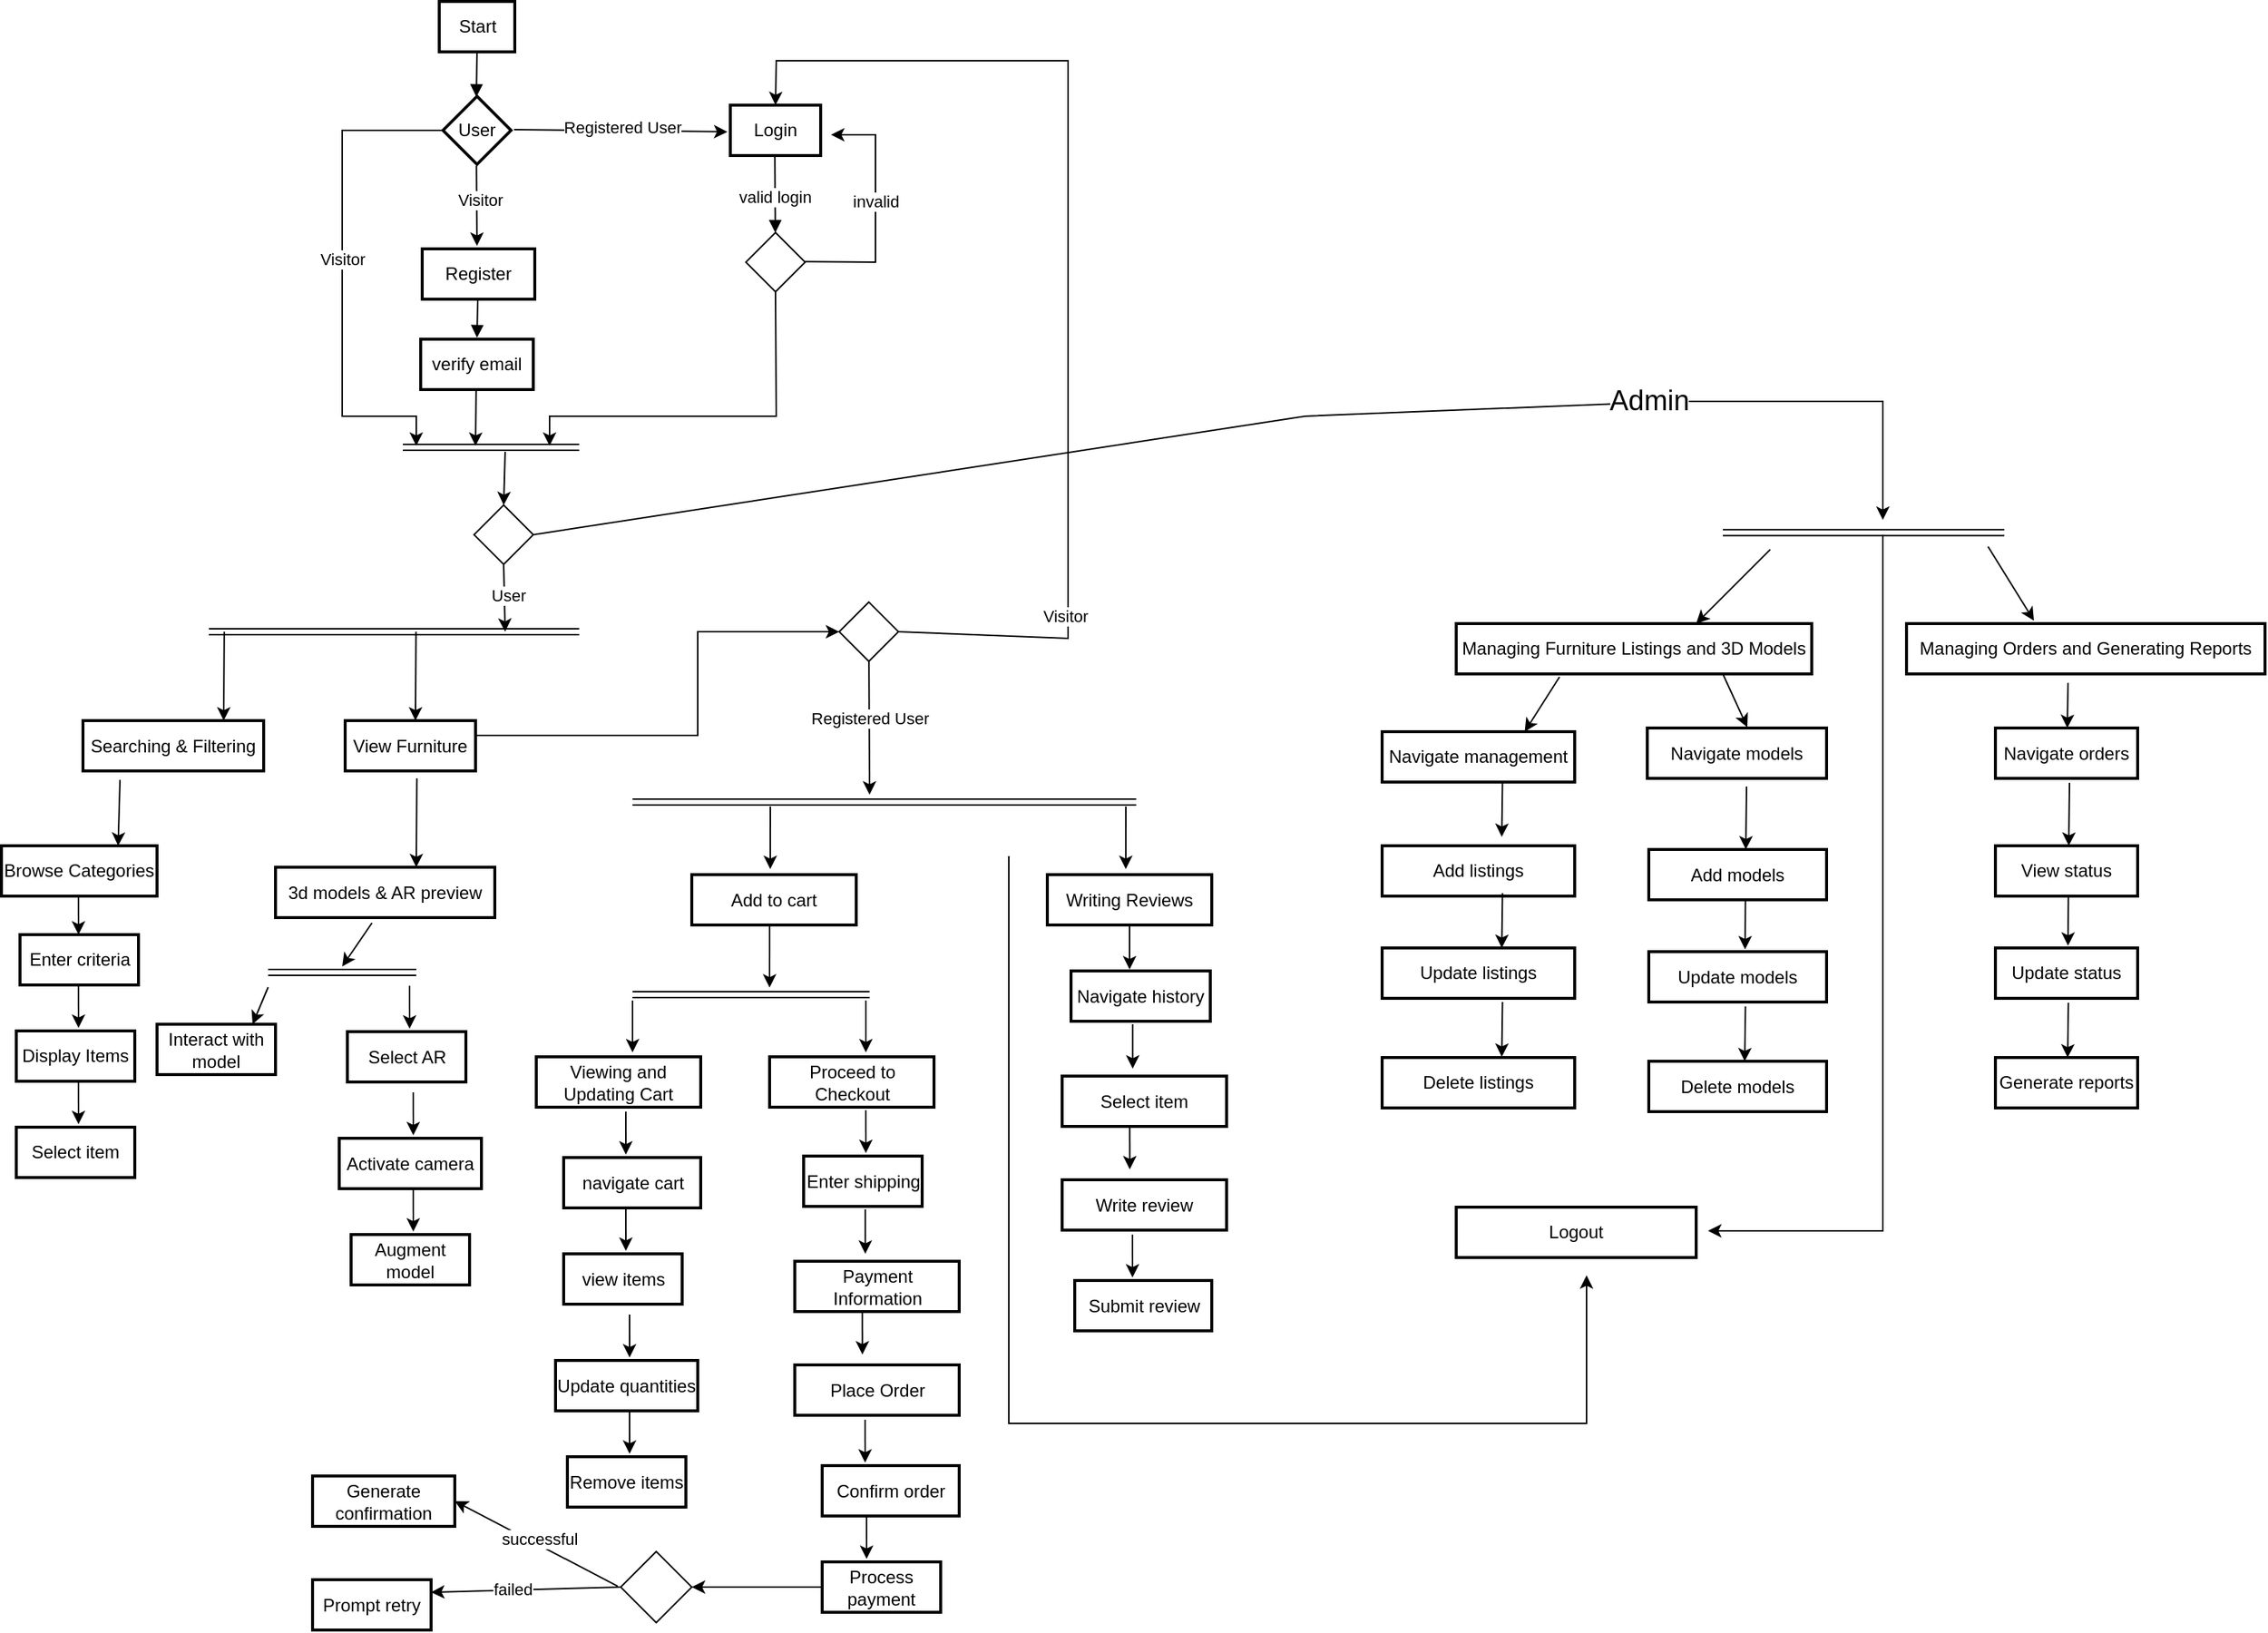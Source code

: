 <mxfile version="24.8.3">
  <diagram name="Page-1" id="9G_F4A3TiD91wjMrnQvh">
    <mxGraphModel dx="1717" dy="1072" grid="1" gridSize="10" guides="1" tooltips="1" connect="1" arrows="1" fold="1" page="1" pageScale="1" pageWidth="850" pageHeight="1100" math="0" shadow="0">
      <root>
        <mxCell id="0" />
        <mxCell id="1" parent="0" />
        <mxCell id="ctIr4bB5rEvREcMylE48-22" value="Start" style="whiteSpace=wrap;strokeWidth=2;" parent="1" vertex="1">
          <mxGeometry x="1015.5" y="40" width="51" height="34" as="geometry" />
        </mxCell>
        <mxCell id="ctIr4bB5rEvREcMylE48-23" value="User" style="rhombus;strokeWidth=2;whiteSpace=wrap;" parent="1" vertex="1">
          <mxGeometry x="1018" y="104" width="46" height="46" as="geometry" />
        </mxCell>
        <mxCell id="ctIr4bB5rEvREcMylE48-24" value="Register" style="whiteSpace=wrap;strokeWidth=2;" parent="1" vertex="1">
          <mxGeometry x="1004" y="207" width="76" height="34" as="geometry" />
        </mxCell>
        <mxCell id="ctIr4bB5rEvREcMylE48-26" value="Login" style="whiteSpace=wrap;strokeWidth=2;" parent="1" vertex="1">
          <mxGeometry x="1212" y="110" width="61" height="34" as="geometry" />
        </mxCell>
        <mxCell id="ctIr4bB5rEvREcMylE48-27" value="Searching &amp; Filtering" style="whiteSpace=wrap;strokeWidth=2;" parent="1" vertex="1">
          <mxGeometry x="775" y="525.5" width="122" height="34" as="geometry" />
        </mxCell>
        <mxCell id="ctIr4bB5rEvREcMylE48-49" value="Managing Furniture Listings and 3D Models" style="whiteSpace=wrap;strokeWidth=2;" parent="1" vertex="1">
          <mxGeometry x="1702" y="460" width="240" height="34" as="geometry" />
        </mxCell>
        <mxCell id="ctIr4bB5rEvREcMylE48-57" value="Navigate management" style="whiteSpace=wrap;strokeWidth=2;" parent="1" vertex="1">
          <mxGeometry x="1652" y="533" width="130" height="34" as="geometry" />
        </mxCell>
        <mxCell id="ctIr4bB5rEvREcMylE48-58" value="Managing Orders and Generating Reports" style="whiteSpace=wrap;strokeWidth=2;" parent="1" vertex="1">
          <mxGeometry x="2006" y="460" width="242" height="34" as="geometry" />
        </mxCell>
        <mxCell id="ctIr4bB5rEvREcMylE48-61" value="" style="curved=1;startArrow=none;endArrow=block;exitX=0.5;exitY=1;entryX=0.49;entryY=0;rounded=0;" parent="1" source="ctIr4bB5rEvREcMylE48-22" target="ctIr4bB5rEvREcMylE48-23" edge="1">
          <mxGeometry relative="1" as="geometry">
            <Array as="points" />
          </mxGeometry>
        </mxCell>
        <mxCell id="ctIr4bB5rEvREcMylE48-115" value="" style="endArrow=classic;html=1;rounded=0;" parent="1" edge="1">
          <mxGeometry width="50" height="50" relative="1" as="geometry">
            <mxPoint x="1066" y="126.44" as="sourcePoint" />
            <mxPoint x="1210" y="128" as="targetPoint" />
          </mxGeometry>
        </mxCell>
        <mxCell id="ctIr4bB5rEvREcMylE48-116" value="Registered User" style="edgeLabel;html=1;align=center;verticalAlign=middle;resizable=0;points=[];" parent="ctIr4bB5rEvREcMylE48-115" vertex="1" connectable="0">
          <mxGeometry x="0.008" y="2" relative="1" as="geometry">
            <mxPoint as="offset" />
          </mxGeometry>
        </mxCell>
        <mxCell id="ctIr4bB5rEvREcMylE48-117" value="" style="endArrow=classic;html=1;rounded=0;" parent="1" edge="1">
          <mxGeometry width="50" height="50" relative="1" as="geometry">
            <mxPoint x="1040.63" y="151" as="sourcePoint" />
            <mxPoint x="1041" y="205" as="targetPoint" />
          </mxGeometry>
        </mxCell>
        <mxCell id="ctIr4bB5rEvREcMylE48-118" value="Visitor" style="edgeLabel;html=1;align=center;verticalAlign=middle;resizable=0;points=[];" parent="ctIr4bB5rEvREcMylE48-117" vertex="1" connectable="0">
          <mxGeometry x="-0.009" y="2" relative="1" as="geometry">
            <mxPoint y="-4" as="offset" />
          </mxGeometry>
        </mxCell>
        <mxCell id="ctIr4bB5rEvREcMylE48-119" value="" style="curved=1;startArrow=none;endArrow=block;exitX=0.5;exitY=1;rounded=0;" parent="1" edge="1">
          <mxGeometry relative="1" as="geometry">
            <Array as="points" />
            <mxPoint x="1041.5" y="241" as="sourcePoint" />
            <mxPoint x="1041" y="267" as="targetPoint" />
          </mxGeometry>
        </mxCell>
        <mxCell id="ctIr4bB5rEvREcMylE48-122" value="" style="rhombus;whiteSpace=wrap;html=1;" parent="1" vertex="1">
          <mxGeometry x="1222.5" y="196" width="40" height="40" as="geometry" />
        </mxCell>
        <mxCell id="ctIr4bB5rEvREcMylE48-123" value="" style="curved=1;startArrow=none;endArrow=block;exitX=0.5;exitY=1;rounded=0;" parent="1" target="ctIr4bB5rEvREcMylE48-122" edge="1">
          <mxGeometry relative="1" as="geometry">
            <Array as="points" />
            <mxPoint x="1242.07" y="144" as="sourcePoint" />
            <mxPoint x="1242" y="180" as="targetPoint" />
          </mxGeometry>
        </mxCell>
        <mxCell id="ctIr4bB5rEvREcMylE48-124" value="valid login" style="edgeLabel;html=1;align=center;verticalAlign=middle;resizable=0;points=[];" parent="ctIr4bB5rEvREcMylE48-123" vertex="1" connectable="0">
          <mxGeometry x="0.081" relative="1" as="geometry">
            <mxPoint as="offset" />
          </mxGeometry>
        </mxCell>
        <mxCell id="ctIr4bB5rEvREcMylE48-125" value="" style="endArrow=classic;html=1;rounded=0;" parent="1" edge="1">
          <mxGeometry width="50" height="50" relative="1" as="geometry">
            <mxPoint x="1262.5" y="215.57" as="sourcePoint" />
            <mxPoint x="1280" y="130" as="targetPoint" />
            <Array as="points">
              <mxPoint x="1310" y="216" />
              <mxPoint x="1310" y="130" />
            </Array>
          </mxGeometry>
        </mxCell>
        <mxCell id="ctIr4bB5rEvREcMylE48-129" value="invalid" style="edgeLabel;html=1;align=center;verticalAlign=middle;resizable=0;points=[];" parent="ctIr4bB5rEvREcMylE48-125" vertex="1" connectable="0">
          <mxGeometry x="0.08" relative="1" as="geometry">
            <mxPoint as="offset" />
          </mxGeometry>
        </mxCell>
        <mxCell id="ctIr4bB5rEvREcMylE48-126" value="" style="endArrow=classic;html=1;rounded=0;exitX=0;exitY=0.5;exitDx=0;exitDy=0;" parent="1" source="ctIr4bB5rEvREcMylE48-23" edge="1">
          <mxGeometry width="50" height="50" relative="1" as="geometry">
            <mxPoint x="918" y="119" as="sourcePoint" />
            <mxPoint x="1000" y="340" as="targetPoint" />
            <Array as="points">
              <mxPoint x="950" y="127" />
              <mxPoint x="950" y="320" />
              <mxPoint x="1000" y="320" />
            </Array>
          </mxGeometry>
        </mxCell>
        <mxCell id="GAehadIP4463e_Pyt7AQ-24" value="Visitor" style="edgeLabel;html=1;align=center;verticalAlign=middle;resizable=0;points=[];" parent="ctIr4bB5rEvREcMylE48-126" vertex="1" connectable="0">
          <mxGeometry x="-0.063" relative="1" as="geometry">
            <mxPoint as="offset" />
          </mxGeometry>
        </mxCell>
        <mxCell id="ctIr4bB5rEvREcMylE48-127" value="" style="endArrow=classic;html=1;rounded=0;" parent="1" edge="1">
          <mxGeometry width="50" height="50" relative="1" as="geometry">
            <mxPoint x="1040.41" y="302" as="sourcePoint" />
            <mxPoint x="1040" y="340" as="targetPoint" />
          </mxGeometry>
        </mxCell>
        <mxCell id="ctIr4bB5rEvREcMylE48-128" value="" style="endArrow=classic;html=1;rounded=0;exitX=0.5;exitY=1;exitDx=0;exitDy=0;" parent="1" source="ctIr4bB5rEvREcMylE48-122" edge="1">
          <mxGeometry width="50" height="50" relative="1" as="geometry">
            <mxPoint x="1080" y="360" as="sourcePoint" />
            <mxPoint x="1090" y="340" as="targetPoint" />
            <Array as="points">
              <mxPoint x="1243" y="320" />
              <mxPoint x="1090" y="320" />
            </Array>
          </mxGeometry>
        </mxCell>
        <mxCell id="ctIr4bB5rEvREcMylE48-130" value="verify email" style="whiteSpace=wrap;strokeWidth=2;" parent="1" vertex="1">
          <mxGeometry x="1003" y="268" width="76" height="34" as="geometry" />
        </mxCell>
        <mxCell id="ctIr4bB5rEvREcMylE48-131" value="" style="shape=link;html=1;rounded=0;" parent="1" edge="1">
          <mxGeometry width="100" relative="1" as="geometry">
            <mxPoint x="991" y="341" as="sourcePoint" />
            <mxPoint x="1110" y="341" as="targetPoint" />
          </mxGeometry>
        </mxCell>
        <mxCell id="ctIr4bB5rEvREcMylE48-133" value="" style="endArrow=classic;html=1;rounded=0;entryX=0.5;entryY=0;entryDx=0;entryDy=0;" parent="1" edge="1" target="ctIr4bB5rEvREcMylE48-134">
          <mxGeometry width="50" height="50" relative="1" as="geometry">
            <mxPoint x="1060" y="344" as="sourcePoint" />
            <mxPoint x="1060" y="400" as="targetPoint" />
          </mxGeometry>
        </mxCell>
        <mxCell id="ctIr4bB5rEvREcMylE48-134" value="" style="rhombus;whiteSpace=wrap;html=1;" parent="1" vertex="1">
          <mxGeometry x="1039" y="380" width="40" height="40" as="geometry" />
        </mxCell>
        <mxCell id="ctIr4bB5rEvREcMylE48-135" value="" style="endArrow=classic;html=1;rounded=0;exitX=1;exitY=0.5;exitDx=0;exitDy=0;" parent="1" source="ctIr4bB5rEvREcMylE48-134" edge="1">
          <mxGeometry width="50" height="50" relative="1" as="geometry">
            <mxPoint x="963" y="410" as="sourcePoint" />
            <mxPoint x="1990" y="390" as="targetPoint" />
            <Array as="points">
              <mxPoint x="1600" y="320" />
              <mxPoint x="1850" y="310" />
              <mxPoint x="1990" y="310" />
            </Array>
          </mxGeometry>
        </mxCell>
        <mxCell id="ctIr4bB5rEvREcMylE48-136" value="&lt;font style=&quot;font-size: 19px;&quot;&gt;Admin&lt;/font&gt;" style="edgeLabel;html=1;align=center;verticalAlign=middle;resizable=0;points=[];arcSize=12;" parent="ctIr4bB5rEvREcMylE48-135" vertex="1" connectable="0">
          <mxGeometry x="-0.007" y="-1" relative="1" as="geometry">
            <mxPoint x="263" y="-16" as="offset" />
          </mxGeometry>
        </mxCell>
        <mxCell id="ctIr4bB5rEvREcMylE48-137" value="" style="endArrow=classic;html=1;rounded=0;exitX=0.5;exitY=1;exitDx=0;exitDy=0;" parent="1" edge="1" source="ctIr4bB5rEvREcMylE48-134">
          <mxGeometry width="50" height="50" relative="1" as="geometry">
            <mxPoint x="1060" y="440" as="sourcePoint" />
            <mxPoint x="1060" y="465.5" as="targetPoint" />
          </mxGeometry>
        </mxCell>
        <mxCell id="ctIr4bB5rEvREcMylE48-138" value="User" style="edgeLabel;html=1;align=center;verticalAlign=middle;resizable=0;points=[];" parent="ctIr4bB5rEvREcMylE48-137" vertex="1" connectable="0">
          <mxGeometry x="-0.072" y="2" relative="1" as="geometry">
            <mxPoint as="offset" />
          </mxGeometry>
        </mxCell>
        <mxCell id="ctIr4bB5rEvREcMylE48-139" value="" style="endArrow=classic;html=1;rounded=0;" parent="1" edge="1">
          <mxGeometry width="50" height="50" relative="1" as="geometry">
            <mxPoint x="870.38" y="465.5" as="sourcePoint" />
            <mxPoint x="870" y="525.5" as="targetPoint" />
          </mxGeometry>
        </mxCell>
        <mxCell id="ctIr4bB5rEvREcMylE48-156" value="" style="shape=link;html=1;rounded=0;" parent="1" edge="1">
          <mxGeometry width="100" relative="1" as="geometry">
            <mxPoint x="860" y="465.5" as="sourcePoint" />
            <mxPoint x="1110" y="465.5" as="targetPoint" />
          </mxGeometry>
        </mxCell>
        <mxCell id="ctIr4bB5rEvREcMylE48-157" value="3d models &amp; AR preview" style="whiteSpace=wrap;strokeWidth=2;" parent="1" vertex="1">
          <mxGeometry x="905" y="624.5" width="148" height="34" as="geometry" />
        </mxCell>
        <mxCell id="ctIr4bB5rEvREcMylE48-158" value="" style="endArrow=classic;html=1;rounded=0;" parent="1" edge="1">
          <mxGeometry width="50" height="50" relative="1" as="geometry">
            <mxPoint x="1000.38" y="564.5" as="sourcePoint" />
            <mxPoint x="1000" y="624.5" as="targetPoint" />
          </mxGeometry>
        </mxCell>
        <mxCell id="ctIr4bB5rEvREcMylE48-159" value="Add to cart" style="whiteSpace=wrap;strokeWidth=2;" parent="1" vertex="1">
          <mxGeometry x="1186" y="629.5" width="111" height="34" as="geometry" />
        </mxCell>
        <mxCell id="ctIr4bB5rEvREcMylE48-160" value="" style="endArrow=classic;html=1;rounded=0;entryX=0;entryY=0.5;entryDx=0;entryDy=0;" parent="1" target="ctIr4bB5rEvREcMylE48-194" edge="1">
          <mxGeometry width="50" height="50" relative="1" as="geometry">
            <mxPoint x="1040" y="535.5" as="sourcePoint" />
            <mxPoint x="1160" y="535.5" as="targetPoint" />
            <Array as="points">
              <mxPoint x="1190" y="535.5" />
              <mxPoint x="1190" y="465.5" />
            </Array>
          </mxGeometry>
        </mxCell>
        <mxCell id="ctIr4bB5rEvREcMylE48-163" value="Browse Categories" style="whiteSpace=wrap;strokeWidth=2;" parent="1" vertex="1">
          <mxGeometry x="720" y="610" width="105" height="34" as="geometry" />
        </mxCell>
        <mxCell id="ctIr4bB5rEvREcMylE48-164" value="" style="endArrow=classic;html=1;rounded=0;" parent="1" edge="1">
          <mxGeometry width="50" height="50" relative="1" as="geometry">
            <mxPoint x="771.97" y="644" as="sourcePoint" />
            <mxPoint x="772" y="670" as="targetPoint" />
          </mxGeometry>
        </mxCell>
        <mxCell id="ctIr4bB5rEvREcMylE48-166" value="" style="endArrow=classic;html=1;rounded=0;entryX=0.75;entryY=0;entryDx=0;entryDy=0;" parent="1" edge="1" target="ctIr4bB5rEvREcMylE48-163">
          <mxGeometry width="50" height="50" relative="1" as="geometry">
            <mxPoint x="800" y="565.5" as="sourcePoint" />
            <mxPoint x="770" y="605.5" as="targetPoint" />
          </mxGeometry>
        </mxCell>
        <mxCell id="ctIr4bB5rEvREcMylE48-167" value="Enter criteria" style="whiteSpace=wrap;strokeWidth=2;" parent="1" vertex="1">
          <mxGeometry x="732.5" y="670" width="80" height="34" as="geometry" />
        </mxCell>
        <mxCell id="ctIr4bB5rEvREcMylE48-168" value="Display Items" style="whiteSpace=wrap;strokeWidth=2;" parent="1" vertex="1">
          <mxGeometry x="730" y="735" width="80" height="34" as="geometry" />
        </mxCell>
        <mxCell id="ctIr4bB5rEvREcMylE48-169" value="" style="endArrow=classic;html=1;rounded=0;" parent="1" edge="1">
          <mxGeometry width="50" height="50" relative="1" as="geometry">
            <mxPoint x="771.97" y="704" as="sourcePoint" />
            <mxPoint x="772" y="733" as="targetPoint" />
          </mxGeometry>
        </mxCell>
        <mxCell id="ctIr4bB5rEvREcMylE48-170" value="Select item" style="whiteSpace=wrap;strokeWidth=2;" parent="1" vertex="1">
          <mxGeometry x="730" y="800" width="80" height="34" as="geometry" />
        </mxCell>
        <mxCell id="ctIr4bB5rEvREcMylE48-172" value="" style="endArrow=classic;html=1;rounded=0;" parent="1" edge="1">
          <mxGeometry width="50" height="50" relative="1" as="geometry">
            <mxPoint x="771.97" y="769" as="sourcePoint" />
            <mxPoint x="772" y="798" as="targetPoint" />
          </mxGeometry>
        </mxCell>
        <mxCell id="ctIr4bB5rEvREcMylE48-174" value="" style="endArrow=classic;html=1;rounded=0;" parent="1" edge="1">
          <mxGeometry width="50" height="50" relative="1" as="geometry">
            <mxPoint x="900" y="705.5" as="sourcePoint" />
            <mxPoint x="889.5" y="730.5" as="targetPoint" />
          </mxGeometry>
        </mxCell>
        <mxCell id="ctIr4bB5rEvREcMylE48-175" value="Interact with model" style="whiteSpace=wrap;strokeWidth=2;" parent="1" vertex="1">
          <mxGeometry x="825" y="730.5" width="80" height="34" as="geometry" />
        </mxCell>
        <mxCell id="ctIr4bB5rEvREcMylE48-178" value="Select AR" style="whiteSpace=wrap;strokeWidth=2;" parent="1" vertex="1">
          <mxGeometry x="953.5" y="735.5" width="80" height="34" as="geometry" />
        </mxCell>
        <mxCell id="ctIr4bB5rEvREcMylE48-179" value="" style="endArrow=classic;html=1;rounded=0;" parent="1" edge="1">
          <mxGeometry width="50" height="50" relative="1" as="geometry">
            <mxPoint x="995.47" y="704.5" as="sourcePoint" />
            <mxPoint x="995.5" y="733.5" as="targetPoint" />
          </mxGeometry>
        </mxCell>
        <mxCell id="ctIr4bB5rEvREcMylE48-187" value="Activate camera" style="whiteSpace=wrap;strokeWidth=2;" parent="1" vertex="1">
          <mxGeometry x="948" y="807.5" width="96" height="34" as="geometry" />
        </mxCell>
        <mxCell id="ctIr4bB5rEvREcMylE48-188" value="" style="endArrow=classic;html=1;rounded=0;" parent="1" edge="1">
          <mxGeometry width="50" height="50" relative="1" as="geometry">
            <mxPoint x="997.97" y="776.5" as="sourcePoint" />
            <mxPoint x="998" y="805.5" as="targetPoint" />
          </mxGeometry>
        </mxCell>
        <mxCell id="ctIr4bB5rEvREcMylE48-189" value="Augment model" style="whiteSpace=wrap;strokeWidth=2;" parent="1" vertex="1">
          <mxGeometry x="956" y="872.5" width="80" height="34" as="geometry" />
        </mxCell>
        <mxCell id="ctIr4bB5rEvREcMylE48-190" value="" style="endArrow=classic;html=1;rounded=0;" parent="1" edge="1">
          <mxGeometry width="50" height="50" relative="1" as="geometry">
            <mxPoint x="997.97" y="841.5" as="sourcePoint" />
            <mxPoint x="998" y="870.5" as="targetPoint" />
          </mxGeometry>
        </mxCell>
        <mxCell id="ctIr4bB5rEvREcMylE48-193" value="" style="endArrow=classic;html=1;rounded=0;exitX=0.325;exitY=1.107;exitDx=0;exitDy=0;exitPerimeter=0;" parent="1" edge="1">
          <mxGeometry width="50" height="50" relative="1" as="geometry">
            <mxPoint x="970.1" y="662.138" as="sourcePoint" />
            <mxPoint x="950" y="691.5" as="targetPoint" />
          </mxGeometry>
        </mxCell>
        <mxCell id="ctIr4bB5rEvREcMylE48-194" value="" style="rhombus;whiteSpace=wrap;html=1;" parent="1" vertex="1">
          <mxGeometry x="1285.5" y="445.5" width="40" height="40" as="geometry" />
        </mxCell>
        <mxCell id="ctIr4bB5rEvREcMylE48-195" value="" style="endArrow=classic;html=1;rounded=0;entryX=0.5;entryY=0;entryDx=0;entryDy=0;exitX=1;exitY=0.5;exitDx=0;exitDy=0;" parent="1" source="ctIr4bB5rEvREcMylE48-194" target="ctIr4bB5rEvREcMylE48-26" edge="1">
          <mxGeometry width="50" height="50" relative="1" as="geometry">
            <mxPoint x="1187.5" y="582.47" as="sourcePoint" />
            <mxPoint x="1400" y="582" as="targetPoint" />
            <Array as="points">
              <mxPoint x="1440" y="470" />
              <mxPoint x="1440" y="80" />
              <mxPoint x="1243" y="80" />
            </Array>
          </mxGeometry>
        </mxCell>
        <mxCell id="ctIr4bB5rEvREcMylE48-196" value="Visitor" style="edgeLabel;html=1;align=center;verticalAlign=middle;resizable=0;points=[];" parent="ctIr4bB5rEvREcMylE48-195" vertex="1" connectable="0">
          <mxGeometry x="-0.645" y="2" relative="1" as="geometry">
            <mxPoint as="offset" />
          </mxGeometry>
        </mxCell>
        <mxCell id="ctIr4bB5rEvREcMylE48-197" value="" style="endArrow=classic;html=1;rounded=0;" parent="1" source="ctIr4bB5rEvREcMylE48-194" edge="1">
          <mxGeometry width="50" height="50" relative="1" as="geometry">
            <mxPoint x="1254" y="564.5" as="sourcePoint" />
            <mxPoint x="1306" y="575.5" as="targetPoint" />
          </mxGeometry>
        </mxCell>
        <mxCell id="ctIr4bB5rEvREcMylE48-206" value="Registered User" style="edgeLabel;html=1;align=center;verticalAlign=middle;resizable=0;points=[];" parent="ctIr4bB5rEvREcMylE48-197" vertex="1" connectable="0">
          <mxGeometry x="-0.159" relative="1" as="geometry">
            <mxPoint as="offset" />
          </mxGeometry>
        </mxCell>
        <mxCell id="ctIr4bB5rEvREcMylE48-208" value="View Furniture" style="whiteSpace=wrap;strokeWidth=2;" parent="1" vertex="1">
          <mxGeometry x="952" y="525.5" width="88" height="34" as="geometry" />
        </mxCell>
        <mxCell id="ctIr4bB5rEvREcMylE48-209" value="" style="endArrow=classic;html=1;rounded=0;" parent="1" edge="1">
          <mxGeometry width="50" height="50" relative="1" as="geometry">
            <mxPoint x="999.83" y="465.5" as="sourcePoint" />
            <mxPoint x="999.45" y="525.5" as="targetPoint" />
          </mxGeometry>
        </mxCell>
        <mxCell id="ctIr4bB5rEvREcMylE48-210" value="" style="shape=link;html=1;rounded=0;" parent="1" edge="1">
          <mxGeometry width="100" relative="1" as="geometry">
            <mxPoint x="1146" y="580.5" as="sourcePoint" />
            <mxPoint x="1486" y="580.5" as="targetPoint" />
          </mxGeometry>
        </mxCell>
        <mxCell id="ctIr4bB5rEvREcMylE48-211" value="" style="endArrow=classic;html=1;rounded=0;entryX=0.378;entryY=-0.111;entryDx=0;entryDy=0;entryPerimeter=0;" parent="1" edge="1">
          <mxGeometry width="50" height="50" relative="1" as="geometry">
            <mxPoint x="1239" y="583.5" as="sourcePoint" />
            <mxPoint x="1238.958" y="625.726" as="targetPoint" />
          </mxGeometry>
        </mxCell>
        <mxCell id="ctIr4bB5rEvREcMylE48-212" value="Viewing and Updating Cart" style="whiteSpace=wrap;strokeWidth=2;" parent="1" vertex="1">
          <mxGeometry x="1081" y="752.5" width="111" height="34" as="geometry" />
        </mxCell>
        <mxCell id="ctIr4bB5rEvREcMylE48-213" value="navigate cart" style="whiteSpace=wrap;strokeWidth=2;" parent="1" vertex="1">
          <mxGeometry x="1099.5" y="820.5" width="92.5" height="34" as="geometry" />
        </mxCell>
        <mxCell id="ctIr4bB5rEvREcMylE48-214" value="" style="endArrow=classic;html=1;rounded=0;" parent="1" edge="1">
          <mxGeometry width="50" height="50" relative="1" as="geometry">
            <mxPoint x="1141.47" y="789.5" as="sourcePoint" />
            <mxPoint x="1141.5" y="818.5" as="targetPoint" />
          </mxGeometry>
        </mxCell>
        <mxCell id="ctIr4bB5rEvREcMylE48-215" value="view items" style="whiteSpace=wrap;strokeWidth=2;" parent="1" vertex="1">
          <mxGeometry x="1099.5" y="885.5" width="80" height="34" as="geometry" />
        </mxCell>
        <mxCell id="ctIr4bB5rEvREcMylE48-216" value="" style="endArrow=classic;html=1;rounded=0;" parent="1" edge="1">
          <mxGeometry width="50" height="50" relative="1" as="geometry">
            <mxPoint x="1141.47" y="854.5" as="sourcePoint" />
            <mxPoint x="1141.5" y="883.5" as="targetPoint" />
          </mxGeometry>
        </mxCell>
        <mxCell id="ctIr4bB5rEvREcMylE48-217" value="Update quantities" style="whiteSpace=wrap;strokeWidth=2;" parent="1" vertex="1">
          <mxGeometry x="1094" y="957.5" width="96" height="34" as="geometry" />
        </mxCell>
        <mxCell id="ctIr4bB5rEvREcMylE48-218" value="" style="endArrow=classic;html=1;rounded=0;" parent="1" edge="1">
          <mxGeometry width="50" height="50" relative="1" as="geometry">
            <mxPoint x="1143.97" y="926.5" as="sourcePoint" />
            <mxPoint x="1144" y="955.5" as="targetPoint" />
          </mxGeometry>
        </mxCell>
        <mxCell id="ctIr4bB5rEvREcMylE48-219" value="Remove items" style="whiteSpace=wrap;strokeWidth=2;" parent="1" vertex="1">
          <mxGeometry x="1102" y="1022.5" width="80" height="34" as="geometry" />
        </mxCell>
        <mxCell id="ctIr4bB5rEvREcMylE48-220" value="" style="endArrow=classic;html=1;rounded=0;" parent="1" edge="1">
          <mxGeometry width="50" height="50" relative="1" as="geometry">
            <mxPoint x="1143.97" y="991.5" as="sourcePoint" />
            <mxPoint x="1144" y="1020.5" as="targetPoint" />
          </mxGeometry>
        </mxCell>
        <mxCell id="ctIr4bB5rEvREcMylE48-221" value="" style="endArrow=classic;html=1;rounded=0;" parent="1" edge="1">
          <mxGeometry width="50" height="50" relative="1" as="geometry">
            <mxPoint x="1146" y="714.5" as="sourcePoint" />
            <mxPoint x="1146" y="749.5" as="targetPoint" />
          </mxGeometry>
        </mxCell>
        <mxCell id="ctIr4bB5rEvREcMylE48-222" value="" style="endArrow=classic;html=1;rounded=0;entryX=0.378;entryY=-0.111;entryDx=0;entryDy=0;entryPerimeter=0;" parent="1" edge="1">
          <mxGeometry width="50" height="50" relative="1" as="geometry">
            <mxPoint x="1238.54" y="663.5" as="sourcePoint" />
            <mxPoint x="1238.498" y="705.726" as="targetPoint" />
          </mxGeometry>
        </mxCell>
        <mxCell id="ctIr4bB5rEvREcMylE48-223" value="" style="shape=link;html=1;rounded=0;" parent="1" edge="1">
          <mxGeometry width="100" relative="1" as="geometry">
            <mxPoint x="1146" y="710.5" as="sourcePoint" />
            <mxPoint x="1306" y="710.5" as="targetPoint" />
          </mxGeometry>
        </mxCell>
        <mxCell id="ctIr4bB5rEvREcMylE48-224" value="Enter shipping" style="whiteSpace=wrap;strokeWidth=2;" parent="1" vertex="1">
          <mxGeometry x="1261.5" y="819.5" width="80" height="34" as="geometry" />
        </mxCell>
        <mxCell id="ctIr4bB5rEvREcMylE48-225" value="" style="endArrow=classic;html=1;rounded=0;" parent="1" edge="1">
          <mxGeometry width="50" height="50" relative="1" as="geometry">
            <mxPoint x="1303.47" y="788.5" as="sourcePoint" />
            <mxPoint x="1303.5" y="817.5" as="targetPoint" />
          </mxGeometry>
        </mxCell>
        <mxCell id="ctIr4bB5rEvREcMylE48-230" value="Proceed to Checkout" style="whiteSpace=wrap;strokeWidth=2;" parent="1" vertex="1">
          <mxGeometry x="1238.5" y="752.5" width="111" height="34" as="geometry" />
        </mxCell>
        <mxCell id="ctIr4bB5rEvREcMylE48-231" value="" style="endArrow=classic;html=1;rounded=0;" parent="1" edge="1">
          <mxGeometry width="50" height="50" relative="1" as="geometry">
            <mxPoint x="1303.5" y="714.5" as="sourcePoint" />
            <mxPoint x="1303.5" y="749.5" as="targetPoint" />
          </mxGeometry>
        </mxCell>
        <mxCell id="ctIr4bB5rEvREcMylE48-232" value="Payment Information" style="whiteSpace=wrap;strokeWidth=2;" parent="1" vertex="1">
          <mxGeometry x="1255.5" y="890.5" width="111" height="34" as="geometry" />
        </mxCell>
        <mxCell id="ctIr4bB5rEvREcMylE48-234" value="" style="endArrow=classic;html=1;rounded=0;" parent="1" edge="1">
          <mxGeometry width="50" height="50" relative="1" as="geometry">
            <mxPoint x="1301.13" y="924.5" as="sourcePoint" />
            <mxPoint x="1301.16" y="953.5" as="targetPoint" />
          </mxGeometry>
        </mxCell>
        <mxCell id="ctIr4bB5rEvREcMylE48-243" value="" style="shape=link;html=1;rounded=0;" parent="1" edge="1">
          <mxGeometry width="100" relative="1" as="geometry">
            <mxPoint x="900" y="695.5" as="sourcePoint" />
            <mxPoint x="1000" y="695.5" as="targetPoint" />
          </mxGeometry>
        </mxCell>
        <mxCell id="ctIr4bB5rEvREcMylE48-244" value="Place Order" style="whiteSpace=wrap;strokeWidth=2;" parent="1" vertex="1">
          <mxGeometry x="1255.5" y="960.5" width="111" height="34" as="geometry" />
        </mxCell>
        <mxCell id="ctIr4bB5rEvREcMylE48-245" value="Confirm order" style="whiteSpace=wrap;strokeWidth=2;" parent="1" vertex="1">
          <mxGeometry x="1274" y="1028.5" width="92.5" height="34" as="geometry" />
        </mxCell>
        <mxCell id="ctIr4bB5rEvREcMylE48-246" value="" style="endArrow=classic;html=1;rounded=0;" parent="1" edge="1">
          <mxGeometry width="50" height="50" relative="1" as="geometry">
            <mxPoint x="1302.97" y="997.5" as="sourcePoint" />
            <mxPoint x="1303" y="1026.5" as="targetPoint" />
          </mxGeometry>
        </mxCell>
        <mxCell id="ctIr4bB5rEvREcMylE48-247" value="Process payment" style="whiteSpace=wrap;strokeWidth=2;" parent="1" vertex="1">
          <mxGeometry x="1274" y="1093.5" width="80" height="34" as="geometry" />
        </mxCell>
        <mxCell id="ctIr4bB5rEvREcMylE48-248" value="" style="endArrow=classic;html=1;rounded=0;" parent="1" edge="1">
          <mxGeometry width="50" height="50" relative="1" as="geometry">
            <mxPoint x="1303.97" y="1062.5" as="sourcePoint" />
            <mxPoint x="1304" y="1091.5" as="targetPoint" />
          </mxGeometry>
        </mxCell>
        <mxCell id="ctIr4bB5rEvREcMylE48-249" value="Generate confirmation" style="whiteSpace=wrap;strokeWidth=2;" parent="1" vertex="1">
          <mxGeometry x="930" y="1035.5" width="96" height="34" as="geometry" />
        </mxCell>
        <mxCell id="ctIr4bB5rEvREcMylE48-250" value="" style="endArrow=classic;html=1;rounded=0;entryX=1;entryY=0.5;entryDx=0;entryDy=0;exitX=0;exitY=0.5;exitDx=0;exitDy=0;" parent="1" edge="1" target="ctIr4bB5rEvREcMylE48-254" source="ctIr4bB5rEvREcMylE48-247">
          <mxGeometry width="50" height="50" relative="1" as="geometry">
            <mxPoint x="1306.47" y="1130.5" as="sourcePoint" />
            <mxPoint x="1190" y="1115.5" as="targetPoint" />
          </mxGeometry>
        </mxCell>
        <mxCell id="ctIr4bB5rEvREcMylE48-251" value="Prompt retry" style="whiteSpace=wrap;strokeWidth=2;" parent="1" vertex="1">
          <mxGeometry x="930" y="1105.5" width="80" height="34" as="geometry" />
        </mxCell>
        <mxCell id="ctIr4bB5rEvREcMylE48-252" value="" style="endArrow=classic;html=1;rounded=0;entryX=1;entryY=0.25;entryDx=0;entryDy=0;exitX=0;exitY=0.5;exitDx=0;exitDy=0;" parent="1" edge="1" target="ctIr4bB5rEvREcMylE48-251" source="ctIr4bB5rEvREcMylE48-254">
          <mxGeometry width="50" height="50" relative="1" as="geometry">
            <mxPoint x="1160" y="1135.5" as="sourcePoint" />
            <mxPoint x="1306.5" y="1250.5" as="targetPoint" />
          </mxGeometry>
        </mxCell>
        <mxCell id="ctIr4bB5rEvREcMylE48-257" value="failed" style="edgeLabel;html=1;align=center;verticalAlign=middle;resizable=0;points=[];" parent="ctIr4bB5rEvREcMylE48-252" vertex="1" connectable="0">
          <mxGeometry x="0.139" y="-1" relative="1" as="geometry">
            <mxPoint as="offset" />
          </mxGeometry>
        </mxCell>
        <mxCell id="ctIr4bB5rEvREcMylE48-254" value="" style="rhombus;whiteSpace=wrap;html=1;" parent="1" vertex="1">
          <mxGeometry x="1138" y="1086.5" width="48" height="48" as="geometry" />
        </mxCell>
        <mxCell id="ctIr4bB5rEvREcMylE48-255" value="" style="endArrow=classic;html=1;rounded=0;entryX=1;entryY=0.5;entryDx=0;entryDy=0;" parent="1" edge="1" target="ctIr4bB5rEvREcMylE48-249">
          <mxGeometry width="50" height="50" relative="1" as="geometry">
            <mxPoint x="1136" y="1109.91" as="sourcePoint" />
            <mxPoint x="1036" y="1109.91" as="targetPoint" />
          </mxGeometry>
        </mxCell>
        <mxCell id="ctIr4bB5rEvREcMylE48-256" value="successful" style="edgeLabel;html=1;align=center;verticalAlign=middle;resizable=0;points=[];" parent="ctIr4bB5rEvREcMylE48-255" vertex="1" connectable="0">
          <mxGeometry x="-0.02" y="-2" relative="1" as="geometry">
            <mxPoint y="-2" as="offset" />
          </mxGeometry>
        </mxCell>
        <mxCell id="ctIr4bB5rEvREcMylE48-258" value="" style="endArrow=classic;html=1;rounded=0;" parent="1" edge="1">
          <mxGeometry width="50" height="50" relative="1" as="geometry">
            <mxPoint x="1303.13" y="855.5" as="sourcePoint" />
            <mxPoint x="1303.13" y="885.5" as="targetPoint" />
          </mxGeometry>
        </mxCell>
        <mxCell id="ctIr4bB5rEvREcMylE48-259" value="Writing Reviews" style="whiteSpace=wrap;strokeWidth=2;" parent="1" vertex="1">
          <mxGeometry x="1426" y="629.5" width="111" height="34" as="geometry" />
        </mxCell>
        <mxCell id="ctIr4bB5rEvREcMylE48-260" value="" style="endArrow=classic;html=1;rounded=0;entryX=0.378;entryY=-0.111;entryDx=0;entryDy=0;entryPerimeter=0;" parent="1" edge="1">
          <mxGeometry width="50" height="50" relative="1" as="geometry">
            <mxPoint x="1479" y="583.5" as="sourcePoint" />
            <mxPoint x="1478.958" y="625.726" as="targetPoint" />
          </mxGeometry>
        </mxCell>
        <mxCell id="ctIr4bB5rEvREcMylE48-261" value="Navigate history" style="whiteSpace=wrap;strokeWidth=2;" parent="1" vertex="1">
          <mxGeometry x="1442" y="694.5" width="94" height="34" as="geometry" />
        </mxCell>
        <mxCell id="ctIr4bB5rEvREcMylE48-262" value="Select item" style="whiteSpace=wrap;strokeWidth=2;" parent="1" vertex="1">
          <mxGeometry x="1436" y="765.5" width="111" height="34" as="geometry" />
        </mxCell>
        <mxCell id="ctIr4bB5rEvREcMylE48-263" value="" style="endArrow=classic;html=1;rounded=0;" parent="1" edge="1">
          <mxGeometry width="50" height="50" relative="1" as="geometry">
            <mxPoint x="1481.63" y="799.5" as="sourcePoint" />
            <mxPoint x="1481.66" y="828.5" as="targetPoint" />
          </mxGeometry>
        </mxCell>
        <mxCell id="ctIr4bB5rEvREcMylE48-264" value="Write review" style="whiteSpace=wrap;strokeWidth=2;" parent="1" vertex="1">
          <mxGeometry x="1436" y="835.5" width="111" height="34" as="geometry" />
        </mxCell>
        <mxCell id="ctIr4bB5rEvREcMylE48-265" value="Submit review" style="whiteSpace=wrap;strokeWidth=2;" parent="1" vertex="1">
          <mxGeometry x="1444.5" y="903.5" width="92.5" height="34" as="geometry" />
        </mxCell>
        <mxCell id="ctIr4bB5rEvREcMylE48-266" value="" style="endArrow=classic;html=1;rounded=0;" parent="1" edge="1">
          <mxGeometry width="50" height="50" relative="1" as="geometry">
            <mxPoint x="1483.47" y="872.5" as="sourcePoint" />
            <mxPoint x="1483.5" y="901.5" as="targetPoint" />
          </mxGeometry>
        </mxCell>
        <mxCell id="ctIr4bB5rEvREcMylE48-269" value="" style="endArrow=classic;html=1;rounded=0;" parent="1" edge="1">
          <mxGeometry width="50" height="50" relative="1" as="geometry">
            <mxPoint x="1483.63" y="730.5" as="sourcePoint" />
            <mxPoint x="1483.63" y="760.5" as="targetPoint" />
          </mxGeometry>
        </mxCell>
        <mxCell id="ctIr4bB5rEvREcMylE48-270" value="" style="endArrow=classic;html=1;rounded=0;" parent="1" edge="1">
          <mxGeometry width="50" height="50" relative="1" as="geometry">
            <mxPoint x="1481.52" y="663.5" as="sourcePoint" />
            <mxPoint x="1481.52" y="693.5" as="targetPoint" />
          </mxGeometry>
        </mxCell>
        <mxCell id="ctIr4bB5rEvREcMylE48-272" value="" style="shape=link;html=1;rounded=0;" parent="1" edge="1">
          <mxGeometry width="100" relative="1" as="geometry">
            <mxPoint x="1882" y="398.57" as="sourcePoint" />
            <mxPoint x="2072" y="398.57" as="targetPoint" />
          </mxGeometry>
        </mxCell>
        <mxCell id="ctIr4bB5rEvREcMylE48-273" value="" style="endArrow=classic;html=1;rounded=0;" parent="1" edge="1">
          <mxGeometry width="50" height="50" relative="1" as="geometry">
            <mxPoint x="1914" y="410" as="sourcePoint" />
            <mxPoint x="1864" y="460" as="targetPoint" />
          </mxGeometry>
        </mxCell>
        <mxCell id="ctIr4bB5rEvREcMylE48-274" value="" style="endArrow=classic;html=1;rounded=0;" parent="1" edge="1">
          <mxGeometry width="50" height="50" relative="1" as="geometry">
            <mxPoint x="2061" y="408" as="sourcePoint" />
            <mxPoint x="2092" y="458" as="targetPoint" />
          </mxGeometry>
        </mxCell>
        <mxCell id="ctIr4bB5rEvREcMylE48-275" value="Add listings" style="whiteSpace=wrap;strokeWidth=2;" parent="1" vertex="1">
          <mxGeometry x="1652" y="610" width="130" height="34" as="geometry" />
        </mxCell>
        <mxCell id="ctIr4bB5rEvREcMylE48-276" value="Update listings" style="whiteSpace=wrap;strokeWidth=2;" parent="1" vertex="1">
          <mxGeometry x="1652" y="679" width="130" height="34" as="geometry" />
        </mxCell>
        <mxCell id="ctIr4bB5rEvREcMylE48-277" value="Delete listings" style="whiteSpace=wrap;strokeWidth=2;" parent="1" vertex="1">
          <mxGeometry x="1652" y="753" width="130" height="34" as="geometry" />
        </mxCell>
        <mxCell id="ctIr4bB5rEvREcMylE48-278" value="" style="endArrow=classic;html=1;rounded=0;" parent="1" edge="1">
          <mxGeometry width="50" height="50" relative="1" as="geometry">
            <mxPoint x="1733.25" y="567" as="sourcePoint" />
            <mxPoint x="1732.75" y="604" as="targetPoint" />
          </mxGeometry>
        </mxCell>
        <mxCell id="ctIr4bB5rEvREcMylE48-283" value="" style="endArrow=classic;html=1;rounded=0;" parent="1" edge="1">
          <mxGeometry width="50" height="50" relative="1" as="geometry">
            <mxPoint x="1771.75" y="496" as="sourcePoint" />
            <mxPoint x="1748.25" y="533" as="targetPoint" />
          </mxGeometry>
        </mxCell>
        <mxCell id="GAehadIP4463e_Pyt7AQ-1" value="Navigate models" style="whiteSpace=wrap;strokeWidth=2;" parent="1" vertex="1">
          <mxGeometry x="1831" y="530.5" width="121" height="34" as="geometry" />
        </mxCell>
        <mxCell id="GAehadIP4463e_Pyt7AQ-2" value="" style="endArrow=classic;html=1;rounded=0;" parent="1" edge="1">
          <mxGeometry width="50" height="50" relative="1" as="geometry">
            <mxPoint x="1882" y="494" as="sourcePoint" />
            <mxPoint x="1898.5" y="530" as="targetPoint" />
          </mxGeometry>
        </mxCell>
        <mxCell id="GAehadIP4463e_Pyt7AQ-4" value="Add models" style="whiteSpace=wrap;strokeWidth=2;" parent="1" vertex="1">
          <mxGeometry x="1832" y="612.5" width="120" height="34" as="geometry" />
        </mxCell>
        <mxCell id="GAehadIP4463e_Pyt7AQ-5" value="Update models" style="whiteSpace=wrap;strokeWidth=2;" parent="1" vertex="1">
          <mxGeometry x="1832" y="681.5" width="120" height="34" as="geometry" />
        </mxCell>
        <mxCell id="GAehadIP4463e_Pyt7AQ-6" value="Delete models" style="whiteSpace=wrap;strokeWidth=2;" parent="1" vertex="1">
          <mxGeometry x="1832" y="755.5" width="120" height="34" as="geometry" />
        </mxCell>
        <mxCell id="GAehadIP4463e_Pyt7AQ-7" value="" style="endArrow=classic;html=1;rounded=0;" parent="1" edge="1">
          <mxGeometry width="50" height="50" relative="1" as="geometry">
            <mxPoint x="1898" y="570" as="sourcePoint" />
            <mxPoint x="1897.5" y="612.5" as="targetPoint" />
          </mxGeometry>
        </mxCell>
        <mxCell id="GAehadIP4463e_Pyt7AQ-9" value="" style="endArrow=classic;html=1;rounded=0;" parent="1" edge="1">
          <mxGeometry width="50" height="50" relative="1" as="geometry">
            <mxPoint x="1733.25" y="642" as="sourcePoint" />
            <mxPoint x="1732.75" y="679" as="targetPoint" />
          </mxGeometry>
        </mxCell>
        <mxCell id="GAehadIP4463e_Pyt7AQ-10" value="" style="endArrow=classic;html=1;rounded=0;" parent="1" edge="1">
          <mxGeometry width="50" height="50" relative="1" as="geometry">
            <mxPoint x="1733.25" y="715.5" as="sourcePoint" />
            <mxPoint x="1732.75" y="752.5" as="targetPoint" />
          </mxGeometry>
        </mxCell>
        <mxCell id="GAehadIP4463e_Pyt7AQ-12" value="" style="endArrow=classic;html=1;rounded=0;" parent="1" edge="1">
          <mxGeometry width="50" height="50" relative="1" as="geometry">
            <mxPoint x="1897.25" y="646.5" as="sourcePoint" />
            <mxPoint x="1897" y="680" as="targetPoint" />
          </mxGeometry>
        </mxCell>
        <mxCell id="GAehadIP4463e_Pyt7AQ-13" value="" style="endArrow=classic;html=1;rounded=0;" parent="1" edge="1">
          <mxGeometry width="50" height="50" relative="1" as="geometry">
            <mxPoint x="1897.25" y="718.5" as="sourcePoint" />
            <mxPoint x="1896.75" y="755.5" as="targetPoint" />
          </mxGeometry>
        </mxCell>
        <mxCell id="GAehadIP4463e_Pyt7AQ-14" value="Navigate orders" style="whiteSpace=wrap;strokeWidth=2;" parent="1" vertex="1">
          <mxGeometry x="2066" y="530.5" width="96" height="34" as="geometry" />
        </mxCell>
        <mxCell id="GAehadIP4463e_Pyt7AQ-15" value="View status" style="whiteSpace=wrap;strokeWidth=2;" parent="1" vertex="1">
          <mxGeometry x="2066" y="610" width="96" height="34" as="geometry" />
        </mxCell>
        <mxCell id="GAehadIP4463e_Pyt7AQ-16" value="Update status" style="whiteSpace=wrap;strokeWidth=2;" parent="1" vertex="1">
          <mxGeometry x="2066" y="679" width="96" height="34" as="geometry" />
        </mxCell>
        <mxCell id="GAehadIP4463e_Pyt7AQ-17" value="Generate reports" style="whiteSpace=wrap;strokeWidth=2;" parent="1" vertex="1">
          <mxGeometry x="2066" y="753" width="96" height="34" as="geometry" />
        </mxCell>
        <mxCell id="GAehadIP4463e_Pyt7AQ-18" value="" style="endArrow=classic;html=1;rounded=0;" parent="1" edge="1">
          <mxGeometry width="50" height="50" relative="1" as="geometry">
            <mxPoint x="2116" y="567.5" as="sourcePoint" />
            <mxPoint x="2115.5" y="610" as="targetPoint" />
          </mxGeometry>
        </mxCell>
        <mxCell id="GAehadIP4463e_Pyt7AQ-19" value="" style="endArrow=classic;html=1;rounded=0;" parent="1" edge="1">
          <mxGeometry width="50" height="50" relative="1" as="geometry">
            <mxPoint x="2115.25" y="644" as="sourcePoint" />
            <mxPoint x="2115" y="677.5" as="targetPoint" />
          </mxGeometry>
        </mxCell>
        <mxCell id="GAehadIP4463e_Pyt7AQ-20" value="" style="endArrow=classic;html=1;rounded=0;" parent="1" edge="1">
          <mxGeometry width="50" height="50" relative="1" as="geometry">
            <mxPoint x="2115.25" y="716" as="sourcePoint" />
            <mxPoint x="2114.75" y="753" as="targetPoint" />
          </mxGeometry>
        </mxCell>
        <mxCell id="GAehadIP4463e_Pyt7AQ-21" value="" style="endArrow=classic;html=1;rounded=0;" parent="1" edge="1">
          <mxGeometry width="50" height="50" relative="1" as="geometry">
            <mxPoint x="2115" y="500" as="sourcePoint" />
            <mxPoint x="2114.52" y="530.5" as="targetPoint" />
          </mxGeometry>
        </mxCell>
        <mxCell id="GAehadIP4463e_Pyt7AQ-22" value="Logout" style="whiteSpace=wrap;strokeWidth=2;" parent="1" vertex="1">
          <mxGeometry x="1702" y="854" width="162" height="34" as="geometry" />
        </mxCell>
        <mxCell id="GAehadIP4463e_Pyt7AQ-23" value="" style="endArrow=classic;html=1;rounded=0;" parent="1" edge="1">
          <mxGeometry width="50" height="50" relative="1" as="geometry">
            <mxPoint x="1990" y="400" as="sourcePoint" />
            <mxPoint x="1872" y="870" as="targetPoint" />
            <Array as="points">
              <mxPoint x="1990" y="870" />
            </Array>
          </mxGeometry>
        </mxCell>
        <mxCell id="GAehadIP4463e_Pyt7AQ-25" value="" style="endArrow=classic;html=1;rounded=0;" parent="1" edge="1">
          <mxGeometry width="50" height="50" relative="1" as="geometry">
            <mxPoint x="1400" y="617" as="sourcePoint" />
            <mxPoint x="1790" y="900" as="targetPoint" />
            <Array as="points">
              <mxPoint x="1400" y="1000" />
              <mxPoint x="1720" y="1000" />
              <mxPoint x="1790" y="1000" />
            </Array>
          </mxGeometry>
        </mxCell>
      </root>
    </mxGraphModel>
  </diagram>
</mxfile>
